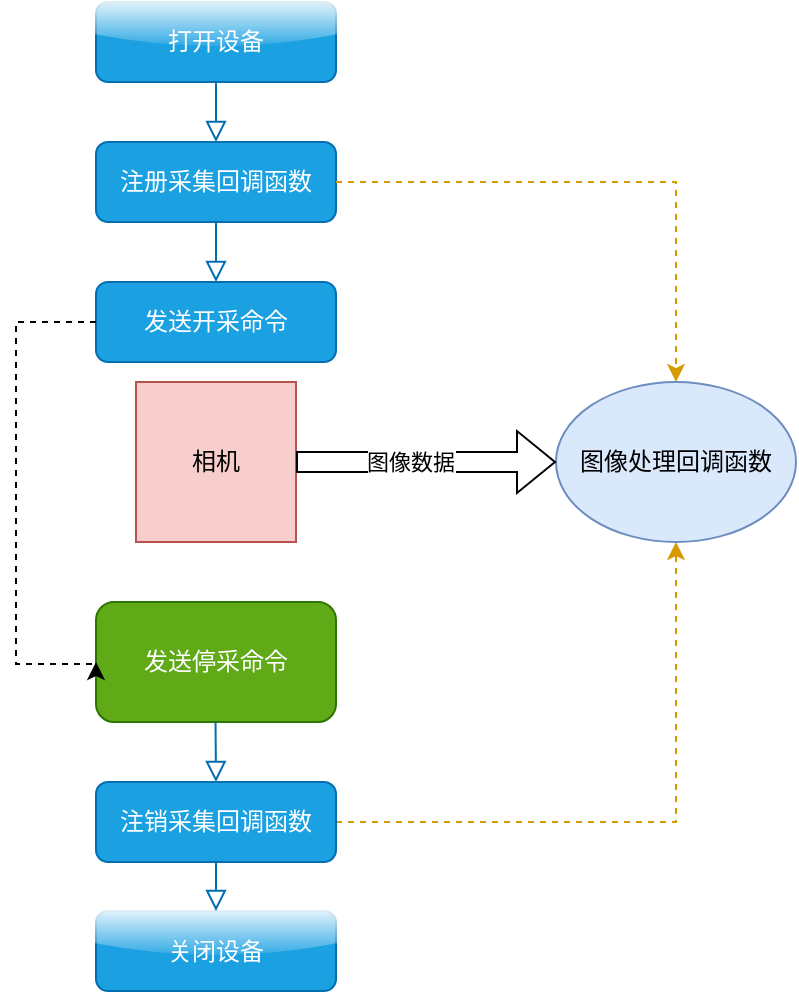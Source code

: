 <mxfile version="21.2.1" type="device">
  <diagram id="C5RBs43oDa-KdzZeNtuy" name="Page-1">
    <mxGraphModel dx="1036" dy="606" grid="1" gridSize="10" guides="1" tooltips="1" connect="1" arrows="1" fold="1" page="1" pageScale="1" pageWidth="827" pageHeight="1169" math="0" shadow="0">
      <root>
        <mxCell id="WIyWlLk6GJQsqaUBKTNV-0" />
        <mxCell id="WIyWlLk6GJQsqaUBKTNV-1" parent="WIyWlLk6GJQsqaUBKTNV-0" />
        <mxCell id="WIyWlLk6GJQsqaUBKTNV-2" value="" style="rounded=0;html=1;jettySize=auto;orthogonalLoop=1;fontSize=11;endArrow=block;endFill=0;endSize=8;strokeWidth=1;shadow=0;labelBackgroundColor=none;edgeStyle=orthogonalEdgeStyle;fillColor=#1ba1e2;strokeColor=#006EAF;fontColor=#FFFFFF;" parent="WIyWlLk6GJQsqaUBKTNV-1" source="WIyWlLk6GJQsqaUBKTNV-3" edge="1">
          <mxGeometry relative="1" as="geometry">
            <mxPoint x="300" y="320" as="targetPoint" />
          </mxGeometry>
        </mxCell>
        <mxCell id="WIyWlLk6GJQsqaUBKTNV-3" value="注册采集回调函数" style="rounded=1;whiteSpace=wrap;html=1;fontSize=12;glass=0;strokeWidth=1;shadow=0;fillColor=#1ba1e2;strokeColor=#006EAF;fontColor=#FFFFFF;" parent="WIyWlLk6GJQsqaUBKTNV-1" vertex="1">
          <mxGeometry x="240" y="250" width="120" height="40" as="geometry" />
        </mxCell>
        <mxCell id="WIyWlLk6GJQsqaUBKTNV-11" value="发送停采命令" style="rounded=1;whiteSpace=wrap;html=1;fontSize=12;glass=0;strokeWidth=1;shadow=0;fillColor=#60a917;strokeColor=#2D7600;fontColor=#ffffff;" parent="WIyWlLk6GJQsqaUBKTNV-1" vertex="1">
          <mxGeometry x="240" y="480" width="120" height="60" as="geometry" />
        </mxCell>
        <mxCell id="5ikUgitno641eggtkbUP-6" style="edgeStyle=orthogonalEdgeStyle;rounded=0;orthogonalLoop=1;jettySize=auto;html=1;exitX=1;exitY=0.5;exitDx=0;exitDy=0;entryX=0.5;entryY=0;entryDx=0;entryDy=0;dashed=1;fillColor=#ffe6cc;strokeColor=#d79b00;" parent="WIyWlLk6GJQsqaUBKTNV-1" source="WIyWlLk6GJQsqaUBKTNV-3" target="5ikUgitno641eggtkbUP-1" edge="1">
          <mxGeometry relative="1" as="geometry" />
        </mxCell>
        <mxCell id="r6tidsthwfMroZrexN3--0" value="发送开采命令" style="rounded=1;whiteSpace=wrap;html=1;fontSize=12;glass=0;strokeWidth=1;shadow=0;fillColor=#1ba1e2;strokeColor=#006EAF;fontColor=#FFFFFF;" parent="WIyWlLk6GJQsqaUBKTNV-1" vertex="1">
          <mxGeometry x="240" y="320" width="120" height="40" as="geometry" />
        </mxCell>
        <mxCell id="5ikUgitno641eggtkbUP-7" style="edgeStyle=orthogonalEdgeStyle;rounded=0;orthogonalLoop=1;jettySize=auto;html=1;exitX=1;exitY=0.5;exitDx=0;exitDy=0;entryX=0.5;entryY=1;entryDx=0;entryDy=0;dashed=1;fillColor=#ffe6cc;strokeColor=#d79b00;" parent="WIyWlLk6GJQsqaUBKTNV-1" source="r6tidsthwfMroZrexN3--4" target="5ikUgitno641eggtkbUP-1" edge="1">
          <mxGeometry relative="1" as="geometry" />
        </mxCell>
        <mxCell id="r6tidsthwfMroZrexN3--4" value="注销采集回调函数" style="rounded=1;whiteSpace=wrap;html=1;fontSize=12;glass=0;strokeWidth=1;shadow=0;fillColor=#1ba1e2;strokeColor=#006EAF;fontColor=#FFFFFF;" parent="WIyWlLk6GJQsqaUBKTNV-1" vertex="1">
          <mxGeometry x="240" y="570" width="120" height="40" as="geometry" />
        </mxCell>
        <mxCell id="r6tidsthwfMroZrexN3--7" value="关闭设备" style="rounded=1;whiteSpace=wrap;html=1;fontSize=12;glass=1;strokeWidth=1;shadow=0;fillColor=#1ba1e2;strokeColor=#006EAF;fontColor=#FFFFFF;" parent="WIyWlLk6GJQsqaUBKTNV-1" vertex="1">
          <mxGeometry x="240" y="634.5" width="120" height="40" as="geometry" />
        </mxCell>
        <mxCell id="r6tidsthwfMroZrexN3--12" value="" style="rounded=0;html=1;jettySize=auto;orthogonalLoop=1;fontSize=11;endArrow=block;endFill=0;endSize=8;strokeWidth=1;shadow=0;labelBackgroundColor=none;edgeStyle=orthogonalEdgeStyle;fillColor=#1ba1e2;strokeColor=#006EAF;fontColor=#FFFFFF;entryX=0.5;entryY=0;entryDx=0;entryDy=0;exitX=0.5;exitY=1;exitDx=0;exitDy=0;" parent="WIyWlLk6GJQsqaUBKTNV-1" source="r6tidsthwfMroZrexN3--4" target="r6tidsthwfMroZrexN3--7" edge="1">
          <mxGeometry relative="1" as="geometry">
            <mxPoint x="300" y="620" as="sourcePoint" />
            <mxPoint x="299.5" y="630" as="targetPoint" />
            <Array as="points" />
          </mxGeometry>
        </mxCell>
        <mxCell id="5ikUgitno641eggtkbUP-5" style="edgeStyle=orthogonalEdgeStyle;rounded=0;orthogonalLoop=1;jettySize=auto;html=1;exitX=0;exitY=0.5;exitDx=0;exitDy=0;entryX=0;entryY=0.5;entryDx=0;entryDy=0;dashed=1;" parent="WIyWlLk6GJQsqaUBKTNV-1" source="r6tidsthwfMroZrexN3--0" target="WIyWlLk6GJQsqaUBKTNV-11" edge="1">
          <mxGeometry relative="1" as="geometry">
            <Array as="points">
              <mxPoint x="200" y="340" />
              <mxPoint x="200" y="511" />
            </Array>
          </mxGeometry>
        </mxCell>
        <mxCell id="5ikUgitno641eggtkbUP-0" value="相机" style="whiteSpace=wrap;html=1;aspect=fixed;fillColor=#f8cecc;strokeColor=#b85450;" parent="WIyWlLk6GJQsqaUBKTNV-1" vertex="1">
          <mxGeometry x="260" y="370" width="80" height="80" as="geometry" />
        </mxCell>
        <mxCell id="5ikUgitno641eggtkbUP-1" value="图像处理回调函数" style="ellipse;whiteSpace=wrap;html=1;fillColor=#dae8fc;strokeColor=#6c8ebf;" parent="WIyWlLk6GJQsqaUBKTNV-1" vertex="1">
          <mxGeometry x="470" y="370" width="120" height="80" as="geometry" />
        </mxCell>
        <mxCell id="5ikUgitno641eggtkbUP-2" value="" style="shape=flexArrow;endArrow=classic;html=1;rounded=0;entryX=0;entryY=0.5;entryDx=0;entryDy=0;exitX=1;exitY=0.5;exitDx=0;exitDy=0;" parent="WIyWlLk6GJQsqaUBKTNV-1" source="5ikUgitno641eggtkbUP-0" target="5ikUgitno641eggtkbUP-1" edge="1">
          <mxGeometry width="50" height="50" relative="1" as="geometry">
            <mxPoint x="330" y="480" as="sourcePoint" />
            <mxPoint x="380" y="430" as="targetPoint" />
          </mxGeometry>
        </mxCell>
        <mxCell id="5ikUgitno641eggtkbUP-3" value="图像数据" style="edgeLabel;html=1;align=center;verticalAlign=middle;resizable=0;points=[];" parent="5ikUgitno641eggtkbUP-2" vertex="1" connectable="0">
          <mxGeometry x="-0.309" y="2" relative="1" as="geometry">
            <mxPoint x="12" y="2" as="offset" />
          </mxGeometry>
        </mxCell>
        <mxCell id="5ikUgitno641eggtkbUP-10" value="" style="rounded=0;html=1;jettySize=auto;orthogonalLoop=1;fontSize=11;endArrow=block;endFill=0;endSize=8;strokeWidth=1;shadow=0;labelBackgroundColor=none;edgeStyle=orthogonalEdgeStyle;fillColor=#1ba1e2;strokeColor=#006EAF;fontColor=#FFFFFF;" parent="WIyWlLk6GJQsqaUBKTNV-1" source="5ikUgitno641eggtkbUP-11" edge="1">
          <mxGeometry relative="1" as="geometry">
            <mxPoint x="300" y="250" as="targetPoint" />
          </mxGeometry>
        </mxCell>
        <mxCell id="5ikUgitno641eggtkbUP-11" value="打开设备" style="rounded=1;whiteSpace=wrap;html=1;fontSize=12;glass=1;strokeWidth=1;shadow=0;fillColor=#1ba1e2;strokeColor=#006EAF;fontColor=#FFFFFF;" parent="WIyWlLk6GJQsqaUBKTNV-1" vertex="1">
          <mxGeometry x="240" y="180" width="120" height="40" as="geometry" />
        </mxCell>
        <mxCell id="FwTluoSrB763Pes5_AA_-0" value="" style="rounded=0;html=1;jettySize=auto;orthogonalLoop=1;fontSize=11;endArrow=block;endFill=0;endSize=8;strokeWidth=1;shadow=0;labelBackgroundColor=none;edgeStyle=orthogonalEdgeStyle;fillColor=#1ba1e2;strokeColor=#006EAF;fontColor=#FFFFFF;entryX=0.5;entryY=0;entryDx=0;entryDy=0;exitX=0.5;exitY=1;exitDx=0;exitDy=0;" parent="WIyWlLk6GJQsqaUBKTNV-1" target="r6tidsthwfMroZrexN3--4" edge="1">
          <mxGeometry relative="1" as="geometry">
            <mxPoint x="299.76" y="540" as="sourcePoint" />
            <mxPoint x="299.76" y="565" as="targetPoint" />
            <Array as="points" />
          </mxGeometry>
        </mxCell>
      </root>
    </mxGraphModel>
  </diagram>
</mxfile>
